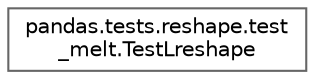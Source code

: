digraph "Graphical Class Hierarchy"
{
 // LATEX_PDF_SIZE
  bgcolor="transparent";
  edge [fontname=Helvetica,fontsize=10,labelfontname=Helvetica,labelfontsize=10];
  node [fontname=Helvetica,fontsize=10,shape=box,height=0.2,width=0.4];
  rankdir="LR";
  Node0 [id="Node000000",label="pandas.tests.reshape.test\l_melt.TestLreshape",height=0.2,width=0.4,color="grey40", fillcolor="white", style="filled",URL="$dd/dfe/classpandas_1_1tests_1_1reshape_1_1test__melt_1_1TestLreshape.html",tooltip=" "];
}
